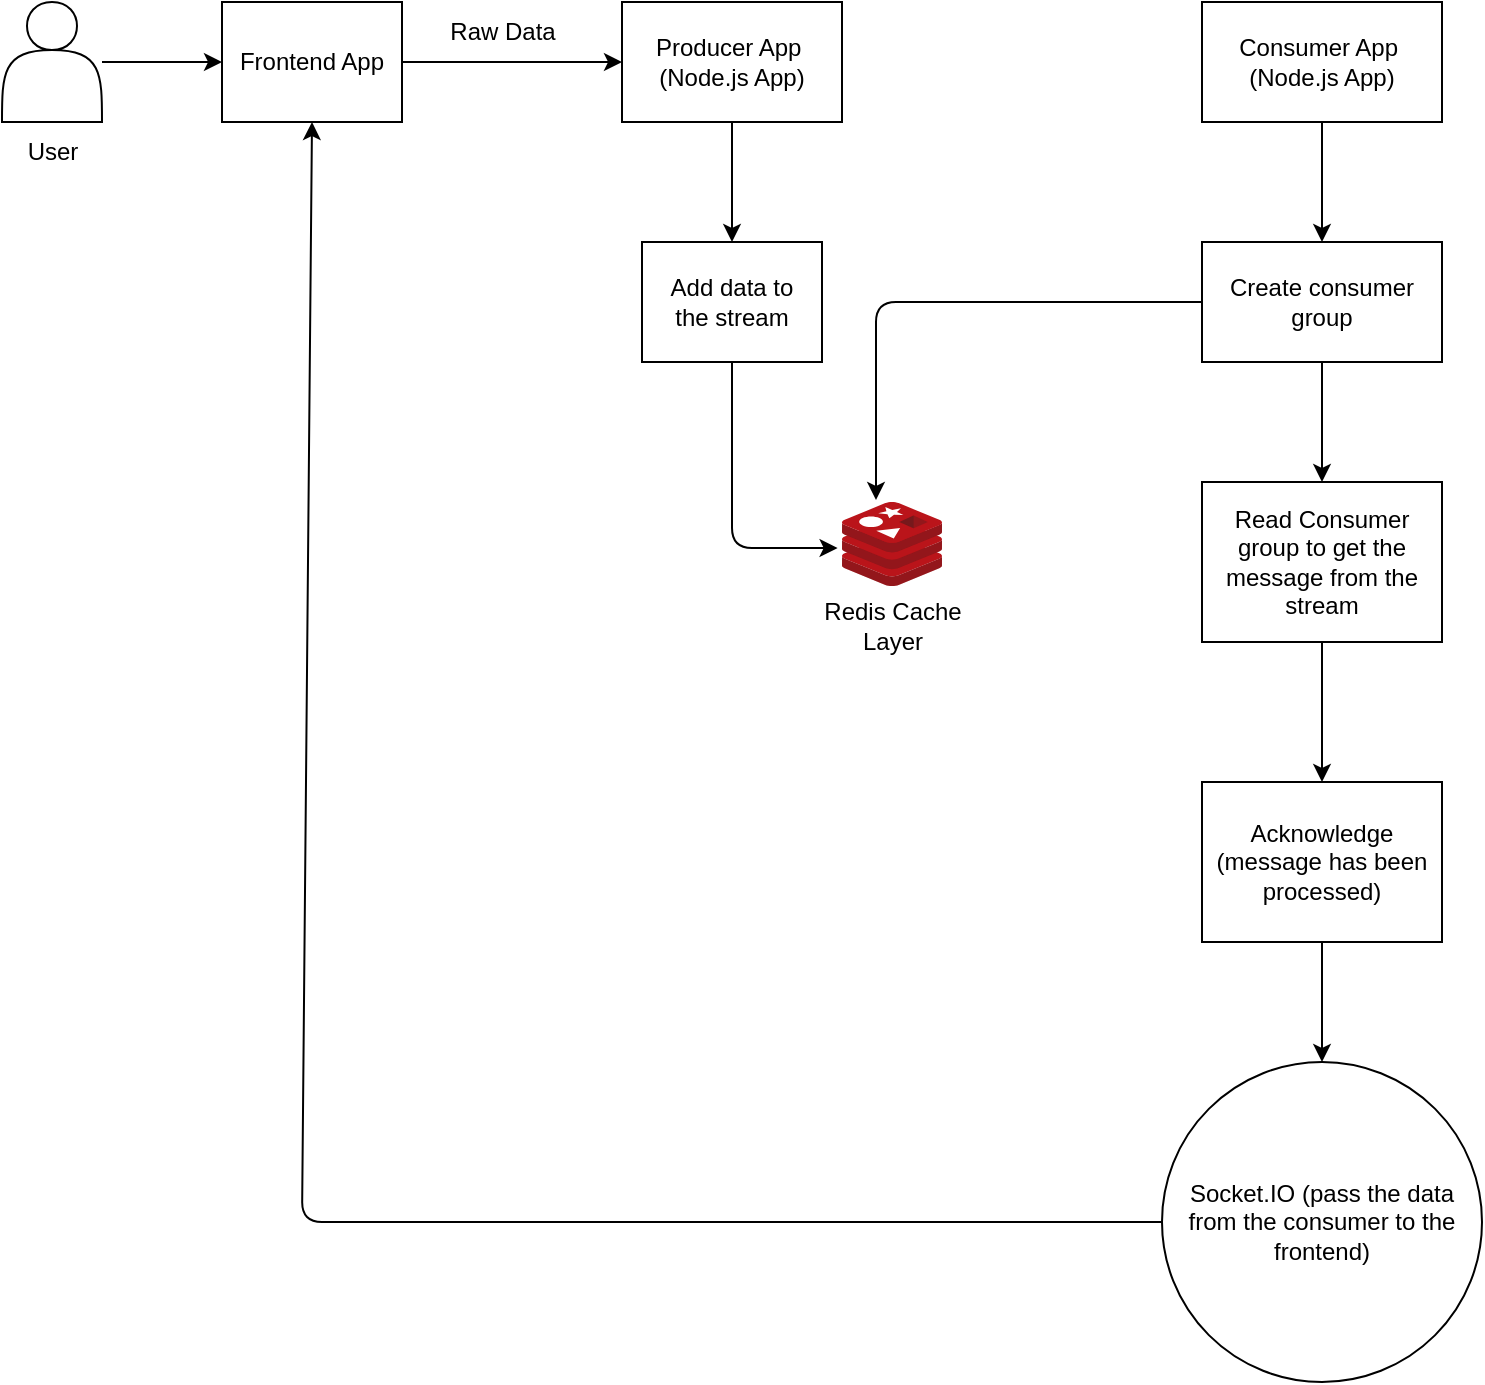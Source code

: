 <mxfile>
    <diagram id="-fXJUl0GIL9JHmJH2a3c" name="Page-1">
        <mxGraphModel dx="1002" dy="969" grid="1" gridSize="10" guides="1" tooltips="1" connect="1" arrows="1" fold="1" page="1" pageScale="1" pageWidth="850" pageHeight="1100" math="0" shadow="0">
            <root>
                <mxCell id="0"/>
                <mxCell id="1" parent="0"/>
                <mxCell id="4" style="edgeStyle=none;html=1;entryX=0;entryY=0.5;entryDx=0;entryDy=0;" edge="1" parent="1" source="2" target="3">
                    <mxGeometry relative="1" as="geometry"/>
                </mxCell>
                <mxCell id="2" value="" style="shape=actor;whiteSpace=wrap;html=1;" vertex="1" parent="1">
                    <mxGeometry x="40" y="140" width="50" height="60" as="geometry"/>
                </mxCell>
                <mxCell id="6" style="edgeStyle=none;html=1;" edge="1" parent="1" source="3" target="5">
                    <mxGeometry relative="1" as="geometry"/>
                </mxCell>
                <mxCell id="3" value="Frontend App" style="rounded=0;whiteSpace=wrap;html=1;" vertex="1" parent="1">
                    <mxGeometry x="150" y="140" width="90" height="60" as="geometry"/>
                </mxCell>
                <mxCell id="8" style="edgeStyle=none;html=1;entryX=0.5;entryY=0;entryDx=0;entryDy=0;" edge="1" parent="1" source="5" target="7">
                    <mxGeometry relative="1" as="geometry"/>
                </mxCell>
                <mxCell id="5" value="Producer App&amp;nbsp;&lt;br&gt;(Node.js App)" style="rounded=0;whiteSpace=wrap;html=1;" vertex="1" parent="1">
                    <mxGeometry x="350" y="140" width="110" height="60" as="geometry"/>
                </mxCell>
                <mxCell id="24" style="edgeStyle=none;html=1;entryX=-0.044;entryY=0.548;entryDx=0;entryDy=0;entryPerimeter=0;" edge="1" parent="1" source="7" target="19">
                    <mxGeometry relative="1" as="geometry">
                        <Array as="points">
                            <mxPoint x="405" y="413"/>
                        </Array>
                    </mxGeometry>
                </mxCell>
                <mxCell id="7" value="Add data to&lt;br&gt;the stream" style="rounded=0;whiteSpace=wrap;html=1;" vertex="1" parent="1">
                    <mxGeometry x="360" y="260" width="90" height="60" as="geometry"/>
                </mxCell>
                <mxCell id="12" style="edgeStyle=none;html=1;" edge="1" parent="1" source="9" target="10">
                    <mxGeometry relative="1" as="geometry"/>
                </mxCell>
                <mxCell id="9" value="Consumer App&amp;nbsp;&lt;br&gt;(Node.js App)" style="rounded=0;whiteSpace=wrap;html=1;" vertex="1" parent="1">
                    <mxGeometry x="640" y="140" width="120" height="60" as="geometry"/>
                </mxCell>
                <mxCell id="13" style="edgeStyle=none;html=1;" edge="1" parent="1" source="10" target="11">
                    <mxGeometry relative="1" as="geometry"/>
                </mxCell>
                <mxCell id="26" style="edgeStyle=none;html=1;entryX=0.34;entryY=-0.024;entryDx=0;entryDy=0;entryPerimeter=0;" edge="1" parent="1" source="10" target="19">
                    <mxGeometry relative="1" as="geometry">
                        <mxPoint x="480" y="290" as="targetPoint"/>
                        <Array as="points">
                            <mxPoint x="477" y="290"/>
                        </Array>
                    </mxGeometry>
                </mxCell>
                <mxCell id="10" value="Create consumer group" style="rounded=0;whiteSpace=wrap;html=1;" vertex="1" parent="1">
                    <mxGeometry x="640" y="260" width="120" height="60" as="geometry"/>
                </mxCell>
                <mxCell id="15" style="edgeStyle=none;html=1;" edge="1" parent="1" source="11" target="14">
                    <mxGeometry relative="1" as="geometry"/>
                </mxCell>
                <mxCell id="11" value="Read Consumer group to get the message from the stream" style="rounded=0;whiteSpace=wrap;html=1;" vertex="1" parent="1">
                    <mxGeometry x="640" y="380" width="120" height="80" as="geometry"/>
                </mxCell>
                <mxCell id="17" style="edgeStyle=none;html=1;entryX=0.5;entryY=0;entryDx=0;entryDy=0;" edge="1" parent="1" source="14" target="16">
                    <mxGeometry relative="1" as="geometry"/>
                </mxCell>
                <mxCell id="14" value="Acknowledge (message has been processed)" style="rounded=0;whiteSpace=wrap;html=1;" vertex="1" parent="1">
                    <mxGeometry x="640" y="530" width="120" height="80" as="geometry"/>
                </mxCell>
                <mxCell id="18" style="edgeStyle=none;html=1;entryX=0.5;entryY=1;entryDx=0;entryDy=0;" edge="1" parent="1" source="16" target="3">
                    <mxGeometry relative="1" as="geometry">
                        <mxPoint x="130" y="750" as="targetPoint"/>
                        <Array as="points">
                            <mxPoint x="190" y="750"/>
                        </Array>
                    </mxGeometry>
                </mxCell>
                <mxCell id="16" value="Socket.IO (pass the data from the consumer to the frontend)" style="ellipse;whiteSpace=wrap;html=1;aspect=fixed;" vertex="1" parent="1">
                    <mxGeometry x="620" y="670" width="160" height="160" as="geometry"/>
                </mxCell>
                <mxCell id="19" value="" style="sketch=0;aspect=fixed;html=1;points=[];align=center;image;fontSize=12;image=img/lib/mscae/Cache_Redis_Product.svg;" vertex="1" parent="1">
                    <mxGeometry x="460" y="390" width="50" height="42" as="geometry"/>
                </mxCell>
                <mxCell id="27" value="Raw Data" style="text;html=1;align=center;verticalAlign=middle;resizable=0;points=[];autosize=1;strokeColor=none;fillColor=none;" vertex="1" parent="1">
                    <mxGeometry x="250" y="140" width="80" height="30" as="geometry"/>
                </mxCell>
                <mxCell id="28" value="User" style="text;html=1;align=center;verticalAlign=middle;resizable=0;points=[];autosize=1;strokeColor=none;fillColor=none;" vertex="1" parent="1">
                    <mxGeometry x="40" y="200" width="50" height="30" as="geometry"/>
                </mxCell>
                <mxCell id="29" value="Redis Cache&lt;br&gt;Layer" style="text;html=1;align=center;verticalAlign=middle;resizable=0;points=[];autosize=1;strokeColor=none;fillColor=none;" vertex="1" parent="1">
                    <mxGeometry x="440" y="432" width="90" height="40" as="geometry"/>
                </mxCell>
            </root>
        </mxGraphModel>
    </diagram>
</mxfile>